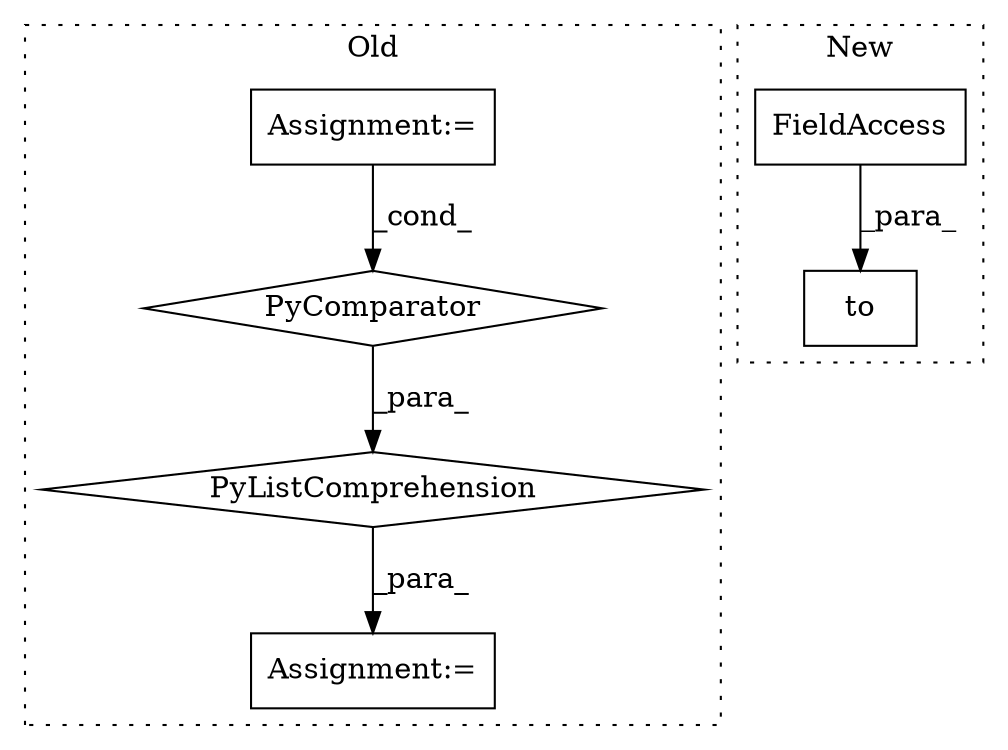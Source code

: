 digraph G {
subgraph cluster0 {
1 [label="PyListComprehension" a="109" s="639" l="121" shape="diamond"];
3 [label="Assignment:=" a="7" s="625" l="14" shape="box"];
4 [label="PyComparator" a="113" s="730" l="22" shape="diamond"];
6 [label="Assignment:=" a="7" s="581" l="1" shape="box"];
label = "Old";
style="dotted";
}
subgraph cluster1 {
2 [label="to" a="32" s="316,330" l="3,1" shape="box"];
5 [label="FieldAccess" a="22" s="319" l="11" shape="box"];
label = "New";
style="dotted";
}
1 -> 3 [label="_para_"];
4 -> 1 [label="_para_"];
5 -> 2 [label="_para_"];
6 -> 4 [label="_cond_"];
}